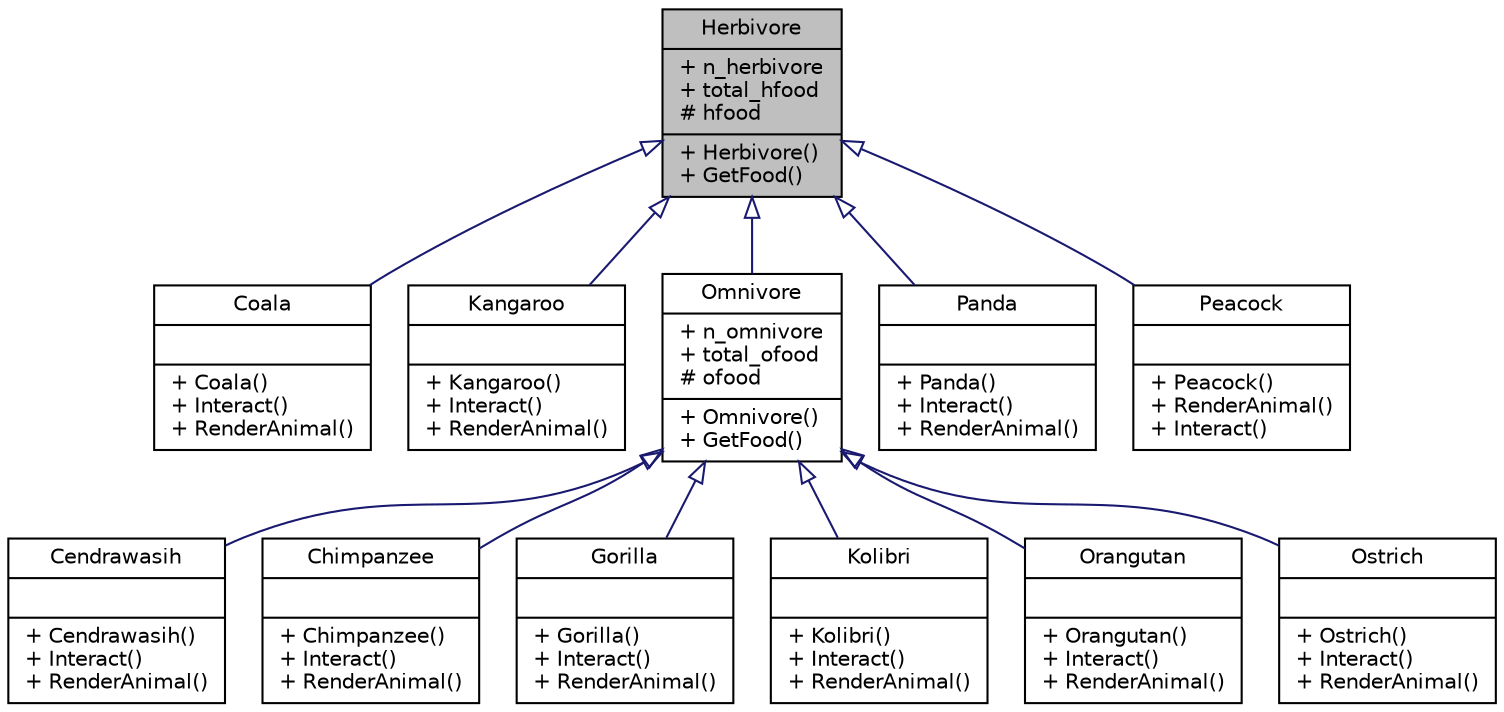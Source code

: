 digraph "Herbivore"
{
  edge [fontname="Helvetica",fontsize="10",labelfontname="Helvetica",labelfontsize="10"];
  node [fontname="Helvetica",fontsize="10",shape=record];
  Node1 [label="{Herbivore\n|+ n_herbivore\l+ total_hfood\l# hfood\l|+ Herbivore()\l+ GetFood()\l}",height=0.2,width=0.4,color="black", fillcolor="grey75", style="filled", fontcolor="black"];
  Node1 -> Node2 [dir="back",color="midnightblue",fontsize="10",style="solid",arrowtail="onormal",fontname="Helvetica"];
  Node2 [label="{Coala\n||+ Coala()\l+ Interact()\l+ RenderAnimal()\l}",height=0.2,width=0.4,color="black", fillcolor="white", style="filled",URL="$classCoala.html"];
  Node1 -> Node3 [dir="back",color="midnightblue",fontsize="10",style="solid",arrowtail="onormal",fontname="Helvetica"];
  Node3 [label="{Kangaroo\n||+ Kangaroo()\l+ Interact()\l+ RenderAnimal()\l}",height=0.2,width=0.4,color="black", fillcolor="white", style="filled",URL="$classKangaroo.html"];
  Node1 -> Node4 [dir="back",color="midnightblue",fontsize="10",style="solid",arrowtail="onormal",fontname="Helvetica"];
  Node4 [label="{Omnivore\n|+ n_omnivore\l+ total_ofood\l# ofood\l|+ Omnivore()\l+ GetFood()\l}",height=0.2,width=0.4,color="black", fillcolor="white", style="filled",URL="$classOmnivore.html"];
  Node4 -> Node5 [dir="back",color="midnightblue",fontsize="10",style="solid",arrowtail="onormal",fontname="Helvetica"];
  Node5 [label="{Cendrawasih\n||+ Cendrawasih()\l+ Interact()\l+ RenderAnimal()\l}",height=0.2,width=0.4,color="black", fillcolor="white", style="filled",URL="$classCendrawasih.html"];
  Node4 -> Node6 [dir="back",color="midnightblue",fontsize="10",style="solid",arrowtail="onormal",fontname="Helvetica"];
  Node6 [label="{Chimpanzee\n||+ Chimpanzee()\l+ Interact()\l+ RenderAnimal()\l}",height=0.2,width=0.4,color="black", fillcolor="white", style="filled",URL="$classChimpanzee.html"];
  Node4 -> Node7 [dir="back",color="midnightblue",fontsize="10",style="solid",arrowtail="onormal",fontname="Helvetica"];
  Node7 [label="{Gorilla\n||+ Gorilla()\l+ Interact()\l+ RenderAnimal()\l}",height=0.2,width=0.4,color="black", fillcolor="white", style="filled",URL="$classGorilla.html"];
  Node4 -> Node8 [dir="back",color="midnightblue",fontsize="10",style="solid",arrowtail="onormal",fontname="Helvetica"];
  Node8 [label="{Kolibri\n||+ Kolibri()\l+ Interact()\l+ RenderAnimal()\l}",height=0.2,width=0.4,color="black", fillcolor="white", style="filled",URL="$classKolibri.html"];
  Node4 -> Node9 [dir="back",color="midnightblue",fontsize="10",style="solid",arrowtail="onormal",fontname="Helvetica"];
  Node9 [label="{Orangutan\n||+ Orangutan()\l+ Interact()\l+ RenderAnimal()\l}",height=0.2,width=0.4,color="black", fillcolor="white", style="filled",URL="$classOrangutan.html"];
  Node4 -> Node10 [dir="back",color="midnightblue",fontsize="10",style="solid",arrowtail="onormal",fontname="Helvetica"];
  Node10 [label="{Ostrich\n||+ Ostrich()\l+ Interact()\l+ RenderAnimal()\l}",height=0.2,width=0.4,color="black", fillcolor="white", style="filled",URL="$classOstrich.html"];
  Node1 -> Node11 [dir="back",color="midnightblue",fontsize="10",style="solid",arrowtail="onormal",fontname="Helvetica"];
  Node11 [label="{Panda\n||+ Panda()\l+ Interact()\l+ RenderAnimal()\l}",height=0.2,width=0.4,color="black", fillcolor="white", style="filled",URL="$classPanda.html"];
  Node1 -> Node12 [dir="back",color="midnightblue",fontsize="10",style="solid",arrowtail="onormal",fontname="Helvetica"];
  Node12 [label="{Peacock\n||+ Peacock()\l+ RenderAnimal()\l+ Interact()\l}",height=0.2,width=0.4,color="black", fillcolor="white", style="filled",URL="$classPeacock.html"];
}
